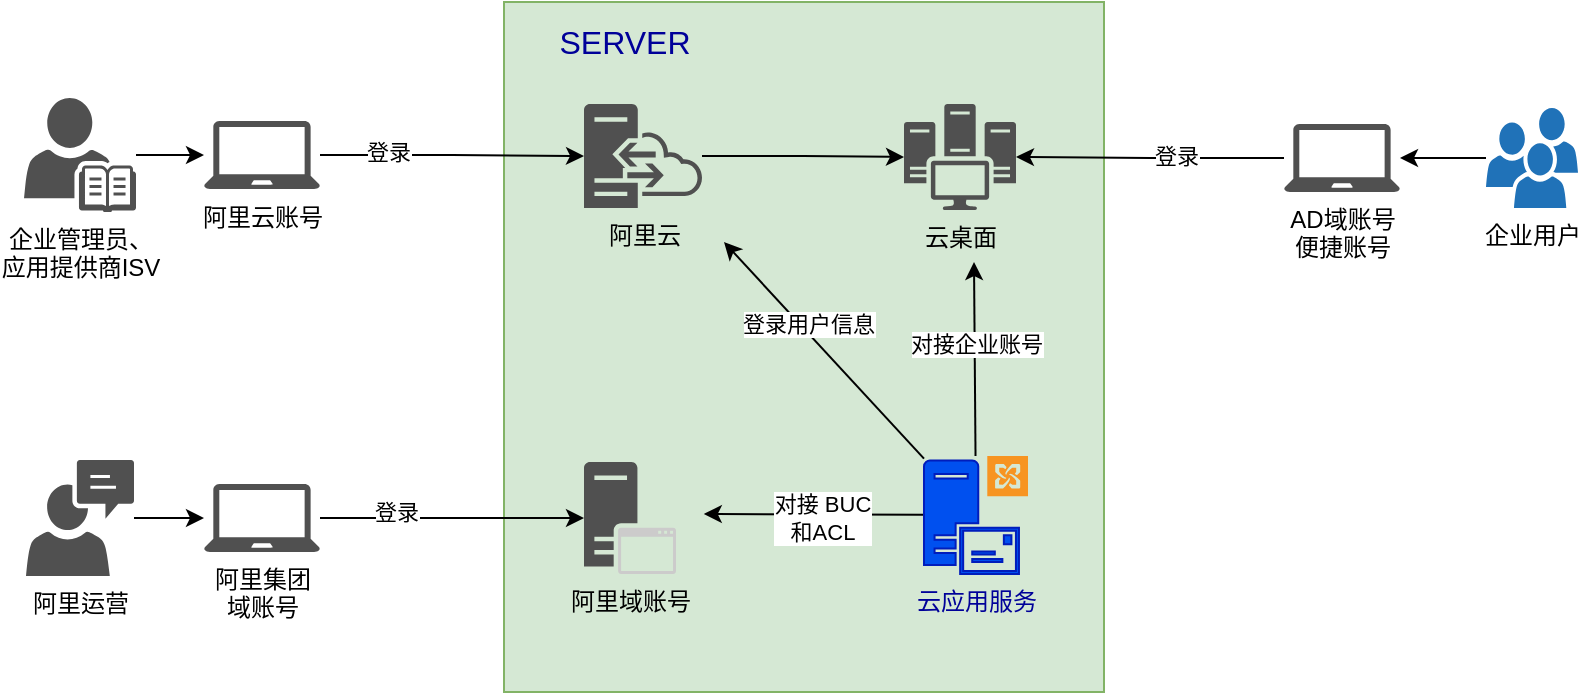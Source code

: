 <mxfile version="14.6.13" type="github">
  <diagram id="etIzUIFxZS8Xfmk2Y35V" name="Page-1">
    <mxGraphModel dx="2125" dy="703" grid="1" gridSize="10" guides="1" tooltips="1" connect="1" arrows="1" fold="1" page="1" pageScale="1" pageWidth="827" pageHeight="1169" math="0" shadow="0">
      <root>
        <mxCell id="0" />
        <mxCell id="1" parent="0" />
        <mxCell id="N-YGZ_K4RnM6IiN2btNT-31" value="" style="rounded=0;whiteSpace=wrap;html=1;fillColor=#d5e8d4;strokeColor=#82b366;" vertex="1" parent="1">
          <mxGeometry x="170" y="220" width="300" height="345" as="geometry" />
        </mxCell>
        <mxCell id="N-YGZ_K4RnM6IiN2btNT-19" value="" style="edgeStyle=orthogonalEdgeStyle;rounded=0;orthogonalLoop=1;jettySize=auto;html=1;" edge="1" parent="1" source="N-YGZ_K4RnM6IiN2btNT-1" target="N-YGZ_K4RnM6IiN2btNT-9">
          <mxGeometry relative="1" as="geometry" />
        </mxCell>
        <mxCell id="N-YGZ_K4RnM6IiN2btNT-43" value="登录" style="edgeLabel;html=1;align=center;verticalAlign=middle;resizable=0;points=[];" vertex="1" connectable="0" parent="N-YGZ_K4RnM6IiN2btNT-19">
          <mxGeometry x="-0.487" y="3" relative="1" as="geometry">
            <mxPoint y="1" as="offset" />
          </mxGeometry>
        </mxCell>
        <mxCell id="N-YGZ_K4RnM6IiN2btNT-1" value="阿里云账号" style="pointerEvents=1;shadow=0;dashed=0;html=1;strokeColor=none;fillColor=#505050;labelPosition=center;verticalLabelPosition=bottom;verticalAlign=top;outlineConnect=0;align=center;shape=mxgraph.office.devices.laptop;" vertex="1" parent="1">
          <mxGeometry x="20" y="279.5" width="58" height="34" as="geometry" />
        </mxCell>
        <mxCell id="N-YGZ_K4RnM6IiN2btNT-24" value="" style="edgeStyle=orthogonalEdgeStyle;rounded=0;orthogonalLoop=1;jettySize=auto;html=1;" edge="1" parent="1" source="N-YGZ_K4RnM6IiN2btNT-2" target="N-YGZ_K4RnM6IiN2btNT-16">
          <mxGeometry relative="1" as="geometry" />
        </mxCell>
        <mxCell id="N-YGZ_K4RnM6IiN2btNT-45" value="登录" style="edgeLabel;html=1;align=center;verticalAlign=middle;resizable=0;points=[];" vertex="1" connectable="0" parent="N-YGZ_K4RnM6IiN2btNT-24">
          <mxGeometry x="-0.197" y="-1" relative="1" as="geometry">
            <mxPoint as="offset" />
          </mxGeometry>
        </mxCell>
        <mxCell id="N-YGZ_K4RnM6IiN2btNT-2" value="AD域账号&lt;br&gt;便捷账号" style="pointerEvents=1;shadow=0;dashed=0;html=1;strokeColor=none;fillColor=#505050;labelPosition=center;verticalLabelPosition=bottom;verticalAlign=top;outlineConnect=0;align=center;shape=mxgraph.office.devices.laptop;" vertex="1" parent="1">
          <mxGeometry x="560" y="281" width="58" height="34" as="geometry" />
        </mxCell>
        <mxCell id="N-YGZ_K4RnM6IiN2btNT-27" value="" style="edgeStyle=orthogonalEdgeStyle;rounded=0;orthogonalLoop=1;jettySize=auto;html=1;" edge="1" parent="1" source="N-YGZ_K4RnM6IiN2btNT-3" target="N-YGZ_K4RnM6IiN2btNT-1">
          <mxGeometry relative="1" as="geometry" />
        </mxCell>
        <mxCell id="N-YGZ_K4RnM6IiN2btNT-3" value="企业管理员、&lt;br&gt;应用提供商ISV" style="pointerEvents=1;shadow=0;dashed=0;html=1;strokeColor=none;fillColor=#505050;labelPosition=center;verticalLabelPosition=bottom;verticalAlign=top;outlineConnect=0;align=center;shape=mxgraph.office.concepts.learn;" vertex="1" parent="1">
          <mxGeometry x="-70" y="268" width="56" height="57" as="geometry" />
        </mxCell>
        <mxCell id="N-YGZ_K4RnM6IiN2btNT-22" value="" style="edgeStyle=orthogonalEdgeStyle;rounded=0;orthogonalLoop=1;jettySize=auto;html=1;" edge="1" parent="1" source="N-YGZ_K4RnM6IiN2btNT-9" target="N-YGZ_K4RnM6IiN2btNT-16">
          <mxGeometry relative="1" as="geometry" />
        </mxCell>
        <mxCell id="N-YGZ_K4RnM6IiN2btNT-9" value="阿里云" style="pointerEvents=1;shadow=0;dashed=0;html=1;strokeColor=none;fillColor=#505050;labelPosition=center;verticalLabelPosition=bottom;verticalAlign=top;outlineConnect=0;align=center;shape=mxgraph.office.servers.hybrid_server;" vertex="1" parent="1">
          <mxGeometry x="210" y="271" width="59" height="52" as="geometry" />
        </mxCell>
        <mxCell id="N-YGZ_K4RnM6IiN2btNT-30" value="" style="rounded=0;orthogonalLoop=1;jettySize=auto;html=1;" edge="1" parent="1" source="N-YGZ_K4RnM6IiN2btNT-10">
          <mxGeometry relative="1" as="geometry">
            <mxPoint x="280" y="340" as="targetPoint" />
          </mxGeometry>
        </mxCell>
        <mxCell id="N-YGZ_K4RnM6IiN2btNT-36" value="登录用户信息" style="edgeLabel;html=1;align=center;verticalAlign=middle;resizable=0;points=[];" vertex="1" connectable="0" parent="N-YGZ_K4RnM6IiN2btNT-30">
          <mxGeometry x="0.205" y="-3" relative="1" as="geometry">
            <mxPoint as="offset" />
          </mxGeometry>
        </mxCell>
        <mxCell id="N-YGZ_K4RnM6IiN2btNT-38" value="" style="edgeStyle=none;rounded=0;orthogonalLoop=1;jettySize=auto;html=1;" edge="1" parent="1" source="N-YGZ_K4RnM6IiN2btNT-10">
          <mxGeometry relative="1" as="geometry">
            <mxPoint x="405" y="350" as="targetPoint" />
          </mxGeometry>
        </mxCell>
        <mxCell id="N-YGZ_K4RnM6IiN2btNT-39" value="对接企业账号" style="edgeLabel;html=1;align=center;verticalAlign=middle;resizable=0;points=[];" vertex="1" connectable="0" parent="N-YGZ_K4RnM6IiN2btNT-38">
          <mxGeometry x="0.155" relative="1" as="geometry">
            <mxPoint as="offset" />
          </mxGeometry>
        </mxCell>
        <mxCell id="N-YGZ_K4RnM6IiN2btNT-41" value="" style="edgeStyle=none;rounded=0;orthogonalLoop=1;jettySize=auto;html=1;entryX=0.333;entryY=0.742;entryDx=0;entryDy=0;entryPerimeter=0;" edge="1" parent="1" source="N-YGZ_K4RnM6IiN2btNT-10" target="N-YGZ_K4RnM6IiN2btNT-31">
          <mxGeometry relative="1" as="geometry">
            <mxPoint x="334" y="476.5" as="targetPoint" />
          </mxGeometry>
        </mxCell>
        <mxCell id="N-YGZ_K4RnM6IiN2btNT-42" value="对接 BUC&lt;br&gt;和ACL" style="edgeLabel;html=1;align=center;verticalAlign=middle;resizable=0;points=[];" vertex="1" connectable="0" parent="N-YGZ_K4RnM6IiN2btNT-41">
          <mxGeometry x="-0.073" y="2" relative="1" as="geometry">
            <mxPoint as="offset" />
          </mxGeometry>
        </mxCell>
        <mxCell id="N-YGZ_K4RnM6IiN2btNT-10" value="云应用服务" style="pointerEvents=1;shadow=0;dashed=0;html=1;strokeColor=#001DBC;fillColor=#0050ef;labelPosition=center;verticalLabelPosition=bottom;verticalAlign=top;outlineConnect=0;align=center;shape=mxgraph.office.servers.exchange_hub_transport_server_role;fontColor=#000099;" vertex="1" parent="1">
          <mxGeometry x="380" y="447" width="52" height="59" as="geometry" />
        </mxCell>
        <mxCell id="N-YGZ_K4RnM6IiN2btNT-23" value="" style="edgeStyle=orthogonalEdgeStyle;rounded=0;orthogonalLoop=1;jettySize=auto;html=1;" edge="1" parent="1" source="N-YGZ_K4RnM6IiN2btNT-12" target="N-YGZ_K4RnM6IiN2btNT-2">
          <mxGeometry relative="1" as="geometry" />
        </mxCell>
        <mxCell id="N-YGZ_K4RnM6IiN2btNT-12" value="企业用户" style="pointerEvents=1;shadow=0;dashed=0;html=1;strokeColor=none;labelPosition=center;verticalLabelPosition=bottom;verticalAlign=top;outlineConnect=0;align=center;shape=mxgraph.office.users.users;fillColor=#2072B8;" vertex="1" parent="1">
          <mxGeometry x="661" y="273" width="46" height="50" as="geometry" />
        </mxCell>
        <mxCell id="N-YGZ_K4RnM6IiN2btNT-28" value="" style="edgeStyle=orthogonalEdgeStyle;rounded=0;orthogonalLoop=1;jettySize=auto;html=1;" edge="1" parent="1" source="N-YGZ_K4RnM6IiN2btNT-13" target="N-YGZ_K4RnM6IiN2btNT-14">
          <mxGeometry relative="1" as="geometry" />
        </mxCell>
        <mxCell id="N-YGZ_K4RnM6IiN2btNT-13" value="阿里运营" style="pointerEvents=1;shadow=0;dashed=0;html=1;strokeColor=none;fillColor=#505050;labelPosition=center;verticalLabelPosition=bottom;verticalAlign=top;outlineConnect=0;align=center;shape=mxgraph.office.users.communications;" vertex="1" parent="1">
          <mxGeometry x="-69" y="449" width="54" height="58" as="geometry" />
        </mxCell>
        <mxCell id="N-YGZ_K4RnM6IiN2btNT-21" value="" style="edgeStyle=orthogonalEdgeStyle;rounded=0;orthogonalLoop=1;jettySize=auto;html=1;" edge="1" parent="1" source="N-YGZ_K4RnM6IiN2btNT-14" target="N-YGZ_K4RnM6IiN2btNT-17">
          <mxGeometry relative="1" as="geometry" />
        </mxCell>
        <mxCell id="N-YGZ_K4RnM6IiN2btNT-44" value="登录" style="edgeLabel;html=1;align=center;verticalAlign=middle;resizable=0;points=[];" vertex="1" connectable="0" parent="N-YGZ_K4RnM6IiN2btNT-21">
          <mxGeometry x="-0.424" y="3" relative="1" as="geometry">
            <mxPoint as="offset" />
          </mxGeometry>
        </mxCell>
        <mxCell id="N-YGZ_K4RnM6IiN2btNT-14" value="阿里集团&lt;br&gt;域账号" style="pointerEvents=1;shadow=0;dashed=0;html=1;strokeColor=none;fillColor=#505050;labelPosition=center;verticalLabelPosition=bottom;verticalAlign=top;outlineConnect=0;align=center;shape=mxgraph.office.devices.laptop;" vertex="1" parent="1">
          <mxGeometry x="20" y="461" width="58" height="34" as="geometry" />
        </mxCell>
        <mxCell id="N-YGZ_K4RnM6IiN2btNT-16" value="云桌面" style="pointerEvents=1;shadow=0;dashed=0;html=1;strokeColor=none;fillColor=#505050;labelPosition=center;verticalLabelPosition=bottom;verticalAlign=top;outlineConnect=0;align=center;shape=mxgraph.office.servers.scom;" vertex="1" parent="1">
          <mxGeometry x="370" y="271" width="56" height="53" as="geometry" />
        </mxCell>
        <mxCell id="N-YGZ_K4RnM6IiN2btNT-17" value="阿里域账号" style="pointerEvents=1;shadow=0;dashed=0;html=1;strokeColor=none;fillColor=#505050;labelPosition=center;verticalLabelPosition=bottom;verticalAlign=top;outlineConnect=0;align=center;shape=mxgraph.office.servers.application_server_ghosted;" vertex="1" parent="1">
          <mxGeometry x="210" y="450" width="46" height="56" as="geometry" />
        </mxCell>
        <mxCell id="N-YGZ_K4RnM6IiN2btNT-52" value="SERVER" style="text;html=1;align=center;verticalAlign=middle;resizable=0;points=[];autosize=1;strokeColor=none;fontColor=#000099;fontSize=16;" vertex="1" parent="1">
          <mxGeometry x="190" y="230" width="80" height="20" as="geometry" />
        </mxCell>
      </root>
    </mxGraphModel>
  </diagram>
</mxfile>
